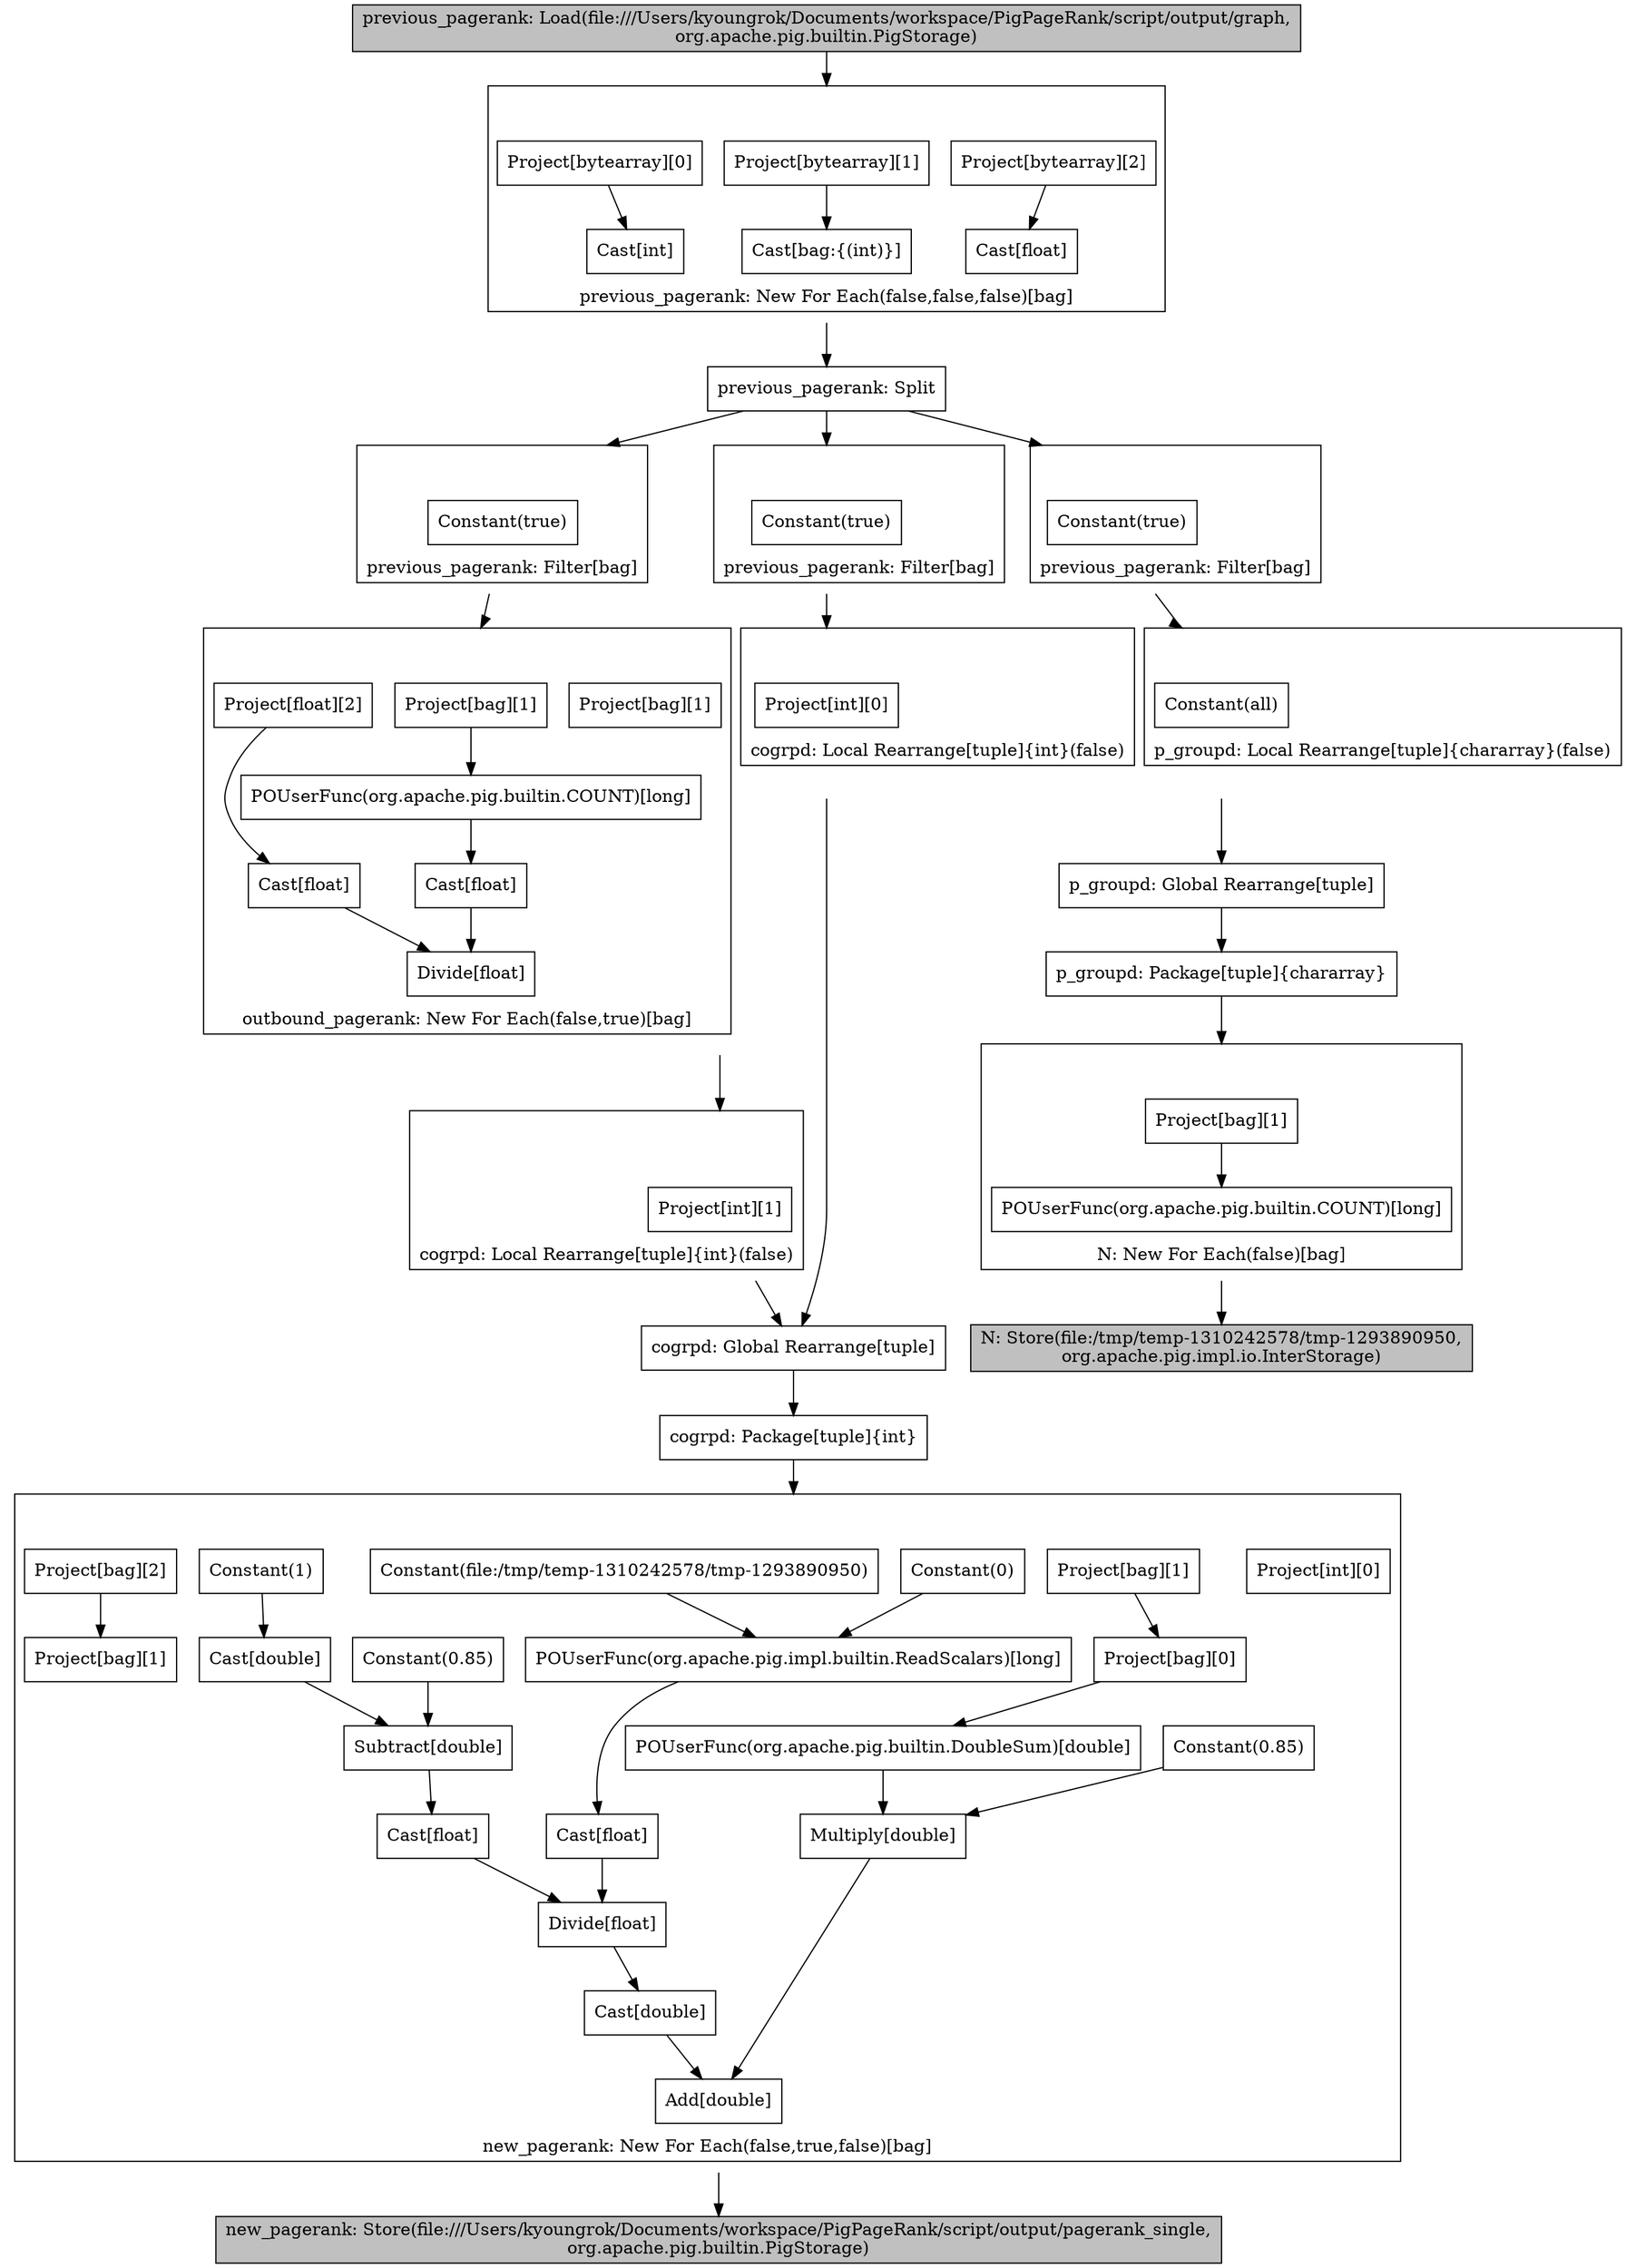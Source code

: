 #-----------------------------------------------
# Physical Plan:
#-----------------------------------------------
digraph plan {
compound=true;
node [shape=rect];
487399272 [label="N: Store(file:/tmp/temp-1310242578/tmp-1293890950,\norg.apache.pig.impl.io.InterStorage)", style="filled", fillcolor="gray"];
s487399305_in [label="", style=invis, height=0, width=0];
s487399305_out [label="", style=invis, height=0, width=0];
subgraph cluster_487399305 {
label="cogrpd: Local Rearrange[tuple]{int}(false)"labelloc=b;
487399304 [label="Project[int][0]"];
s487399305_in -> 487399304 [style=invis];
};
487399304 -> s487399305_out [style=invis];
487399205 [label="new_pagerank: Store(file:///Users/kyoungrok/Documents/workspace/PigPageRank/script/output/pagerank_single,\norg.apache.pig.builtin.PigStorage)", style="filled", fillcolor="gray"];
s487399206_in [label="", style=invis, height=0, width=0];
s487399206_out [label="", style=invis, height=0, width=0];
subgraph cluster_487399206 {
label="new_pagerank: New For Each(false,true,false)[bag]"labelloc=b;
487399271 [label="Project[int][0]"];
s487399206_in -> 487399271 [style=invis];
487399269 [label="Project[bag][2]"];
487399268 [label="Project[bag][1]"];
487399269 -> 487399268
s487399206_in -> 487399269 [style=invis];
487399239 [label="Constant(file:/tmp/temp-1310242578/tmp-1293890950)"];
487399240 [label="Constant(0)"];
487399237 [label="Cast[float]"];
487399238 [label="POUserFunc(org.apache.pig.impl.builtin.ReadScalars)[long]"];
487399235 [label="Cast[double]"];
487399266 [label="Constant(1)"];
487399236 [label="Divide[float]"];
487399208 [label="Add[double]"];
487399209 [label="Multiply[double]"];
487399210 [label="POUserFunc(org.apache.pig.builtin.DoubleSum)[double]"];
487399211 [label="Project[bag][0]"];
487399212 [label="Project[bag][1]"];
487399243 [label="Constant(0.85)"];
487399213 [label="Constant(0.85)"];
487399244 [label="Cast[double]"];
487399241 [label="Cast[float]"];
487399242 [label="Subtract[double]"];
487399239 -> 487399238
487399240 -> 487399238
487399237 -> 487399236
487399238 -> 487399237
487399235 -> 487399208
487399266 -> 487399244
487399236 -> 487399235
487399209 -> 487399208
487399210 -> 487399209
487399211 -> 487399210
487399212 -> 487399211
487399243 -> 487399242
487399213 -> 487399209
487399244 -> 487399242
487399241 -> 487399236
487399242 -> 487399241
s487399206_in -> 487399239 [style=invis];
s487399206_in -> 487399240 [style=invis];
s487399206_in -> 487399266 [style=invis];
s487399206_in -> 487399212 [style=invis];
s487399206_in -> 487399243 [style=invis];
s487399206_in -> 487399213 [style=invis];
};
487399271 -> s487399206_out [style=invis];
487399268 -> s487399206_out [style=invis];
487399208 -> s487399206_out [style=invis];
1923940087 [label="previous_pagerank: Load(file:///Users/kyoungrok/Documents/workspace/PigPageRank/script/output/graph,\norg.apache.pig.builtin.PigStorage)", style="filled", fillcolor="gray"];
s487399368_in [label="", style=invis, height=0, width=0];
s487399368_out [label="", style=invis, height=0, width=0];
subgraph cluster_487399368 {
label="previous_pagerank: New For Each(false,false,false)[bag]"labelloc=b;
1923940088 [label="Project[bytearray][0]"];
1923940089 [label="Cast[int]"];
1923940088 -> 1923940089
s487399368_in -> 1923940088 [style=invis];
1923940091 [label="Project[bytearray][1]"];
1923940092 [label="Cast[bag:{(int)}]"];
1923940091 -> 1923940092
s487399368_in -> 1923940091 [style=invis];
1923940094 [label="Project[bytearray][2]"];
1923940095 [label="Cast[float]"];
1923940094 -> 1923940095
s487399368_in -> 1923940094 [style=invis];
};
1923940089 -> s487399368_out [style=invis];
1923940092 -> s487399368_out [style=invis];
1923940095 -> s487399368_out [style=invis];
487399330 [label="cogrpd: Global Rearrange[tuple]"];
487399300 [label="p_groupd: Package[tuple]{chararray}"];
s487399299_in [label="", style=invis, height=0, width=0];
s487399299_out [label="", style=invis, height=0, width=0];
subgraph cluster_487399299 {
label="p_groupd: Local Rearrange[tuple]{chararray}(false)"labelloc=b;
487399298 [label="Constant(all)"];
s487399299_in -> 487399298 [style=invis];
};
487399298 -> s487399299_out [style=invis];
487399367 [label="previous_pagerank: Split"];
487399329 [label="cogrpd: Package[tuple]{int}"];
s487399366_in [label="", style=invis, height=0, width=0];
s487399366_out [label="", style=invis, height=0, width=0];
subgraph cluster_487399366 {
label="previous_pagerank: Filter[bag]"labelloc=b;
487399365 [label="Constant(true)"];
s487399366_in -> 487399365 [style=invis];
};
487399365 -> s487399366_out [style=invis];
s487399332_in [label="", style=invis, height=0, width=0];
s487399332_out [label="", style=invis, height=0, width=0];
subgraph cluster_487399332 {
label="previous_pagerank: Filter[bag]"labelloc=b;
487399331 [label="Constant(true)"];
s487399332_in -> 487399331 [style=invis];
};
487399331 -> s487399332_out [style=invis];
s487399273_in [label="", style=invis, height=0, width=0];
s487399273_out [label="", style=invis, height=0, width=0];
subgraph cluster_487399273 {
label="N: New For Each(false)[bag]"labelloc=b;
487399297 [label="Project[bag][1]"];
487399275 [label="POUserFunc(org.apache.pig.builtin.COUNT)[long]"];
487399297 -> 487399275
s487399273_in -> 487399297 [style=invis];
};
487399275 -> s487399273_out [style=invis];
s487399333_in [label="", style=invis, height=0, width=0];
s487399333_out [label="", style=invis, height=0, width=0];
subgraph cluster_487399333 {
label="outbound_pagerank: New For Each(false,true)[bag]"labelloc=b;
487399359 [label="Divide[float]"];
487399360 [label="Cast[float]"];
487399364 [label="Project[float][2]"];
487399363 [label="Cast[float]"];
487399362 [label="Project[bag][1]"];
487399361 [label="POUserFunc(org.apache.pig.builtin.COUNT)[long]"];
487399360 -> 487399359
487399364 -> 487399363
487399363 -> 487399359
487399362 -> 487399361
487399361 -> 487399360
s487399333_in -> 487399364 [style=invis];
s487399333_in -> 487399362 [style=invis];
487399335 [label="Project[bag][1]"];
s487399333_in -> 487399335 [style=invis];
};
487399359 -> s487399333_out [style=invis];
487399335 -> s487399333_out [style=invis];
s487399303_in [label="", style=invis, height=0, width=0];
s487399303_out [label="", style=invis, height=0, width=0];
subgraph cluster_487399303 {
label="previous_pagerank: Filter[bag]"labelloc=b;
487399302 [label="Constant(true)"];
s487399303_in -> 487399302 [style=invis];
};
487399302 -> s487399303_out [style=invis];
487399301 [label="p_groupd: Global Rearrange[tuple]"];
s487399328_in [label="", style=invis, height=0, width=0];
s487399328_out [label="", style=invis, height=0, width=0];
subgraph cluster_487399328 {
label="cogrpd: Local Rearrange[tuple]{int}(false)"labelloc=b;
487399306 [label="Project[int][1]"];
s487399328_in -> 487399306 [style=invis];
};
487399306 -> s487399328_out [style=invis];
s487399305_out -> 487399330
s487399206_out -> 487399205
1923940087 -> s487399368_in [lhead=cluster_487399368]
s487399368_out -> 487399367
487399330 -> 487399329
487399300 -> s487399273_in [lhead=cluster_487399273]
s487399299_out -> 487399301
487399367 -> s487399366_in [lhead=cluster_487399366]
487399367 -> s487399332_in [lhead=cluster_487399332]
487399367 -> s487399303_in [lhead=cluster_487399303]
487399329 -> s487399206_in [lhead=cluster_487399206]
s487399366_out -> s487399333_in [lhead=cluster_487399333]
s487399332_out -> s487399305_in [lhead=cluster_487399305]
s487399273_out -> 487399272
s487399333_out -> s487399328_in [lhead=cluster_487399328]
s487399303_out -> s487399299_in [lhead=cluster_487399299]
487399301 -> 487399300
s487399328_out -> 487399330
}

